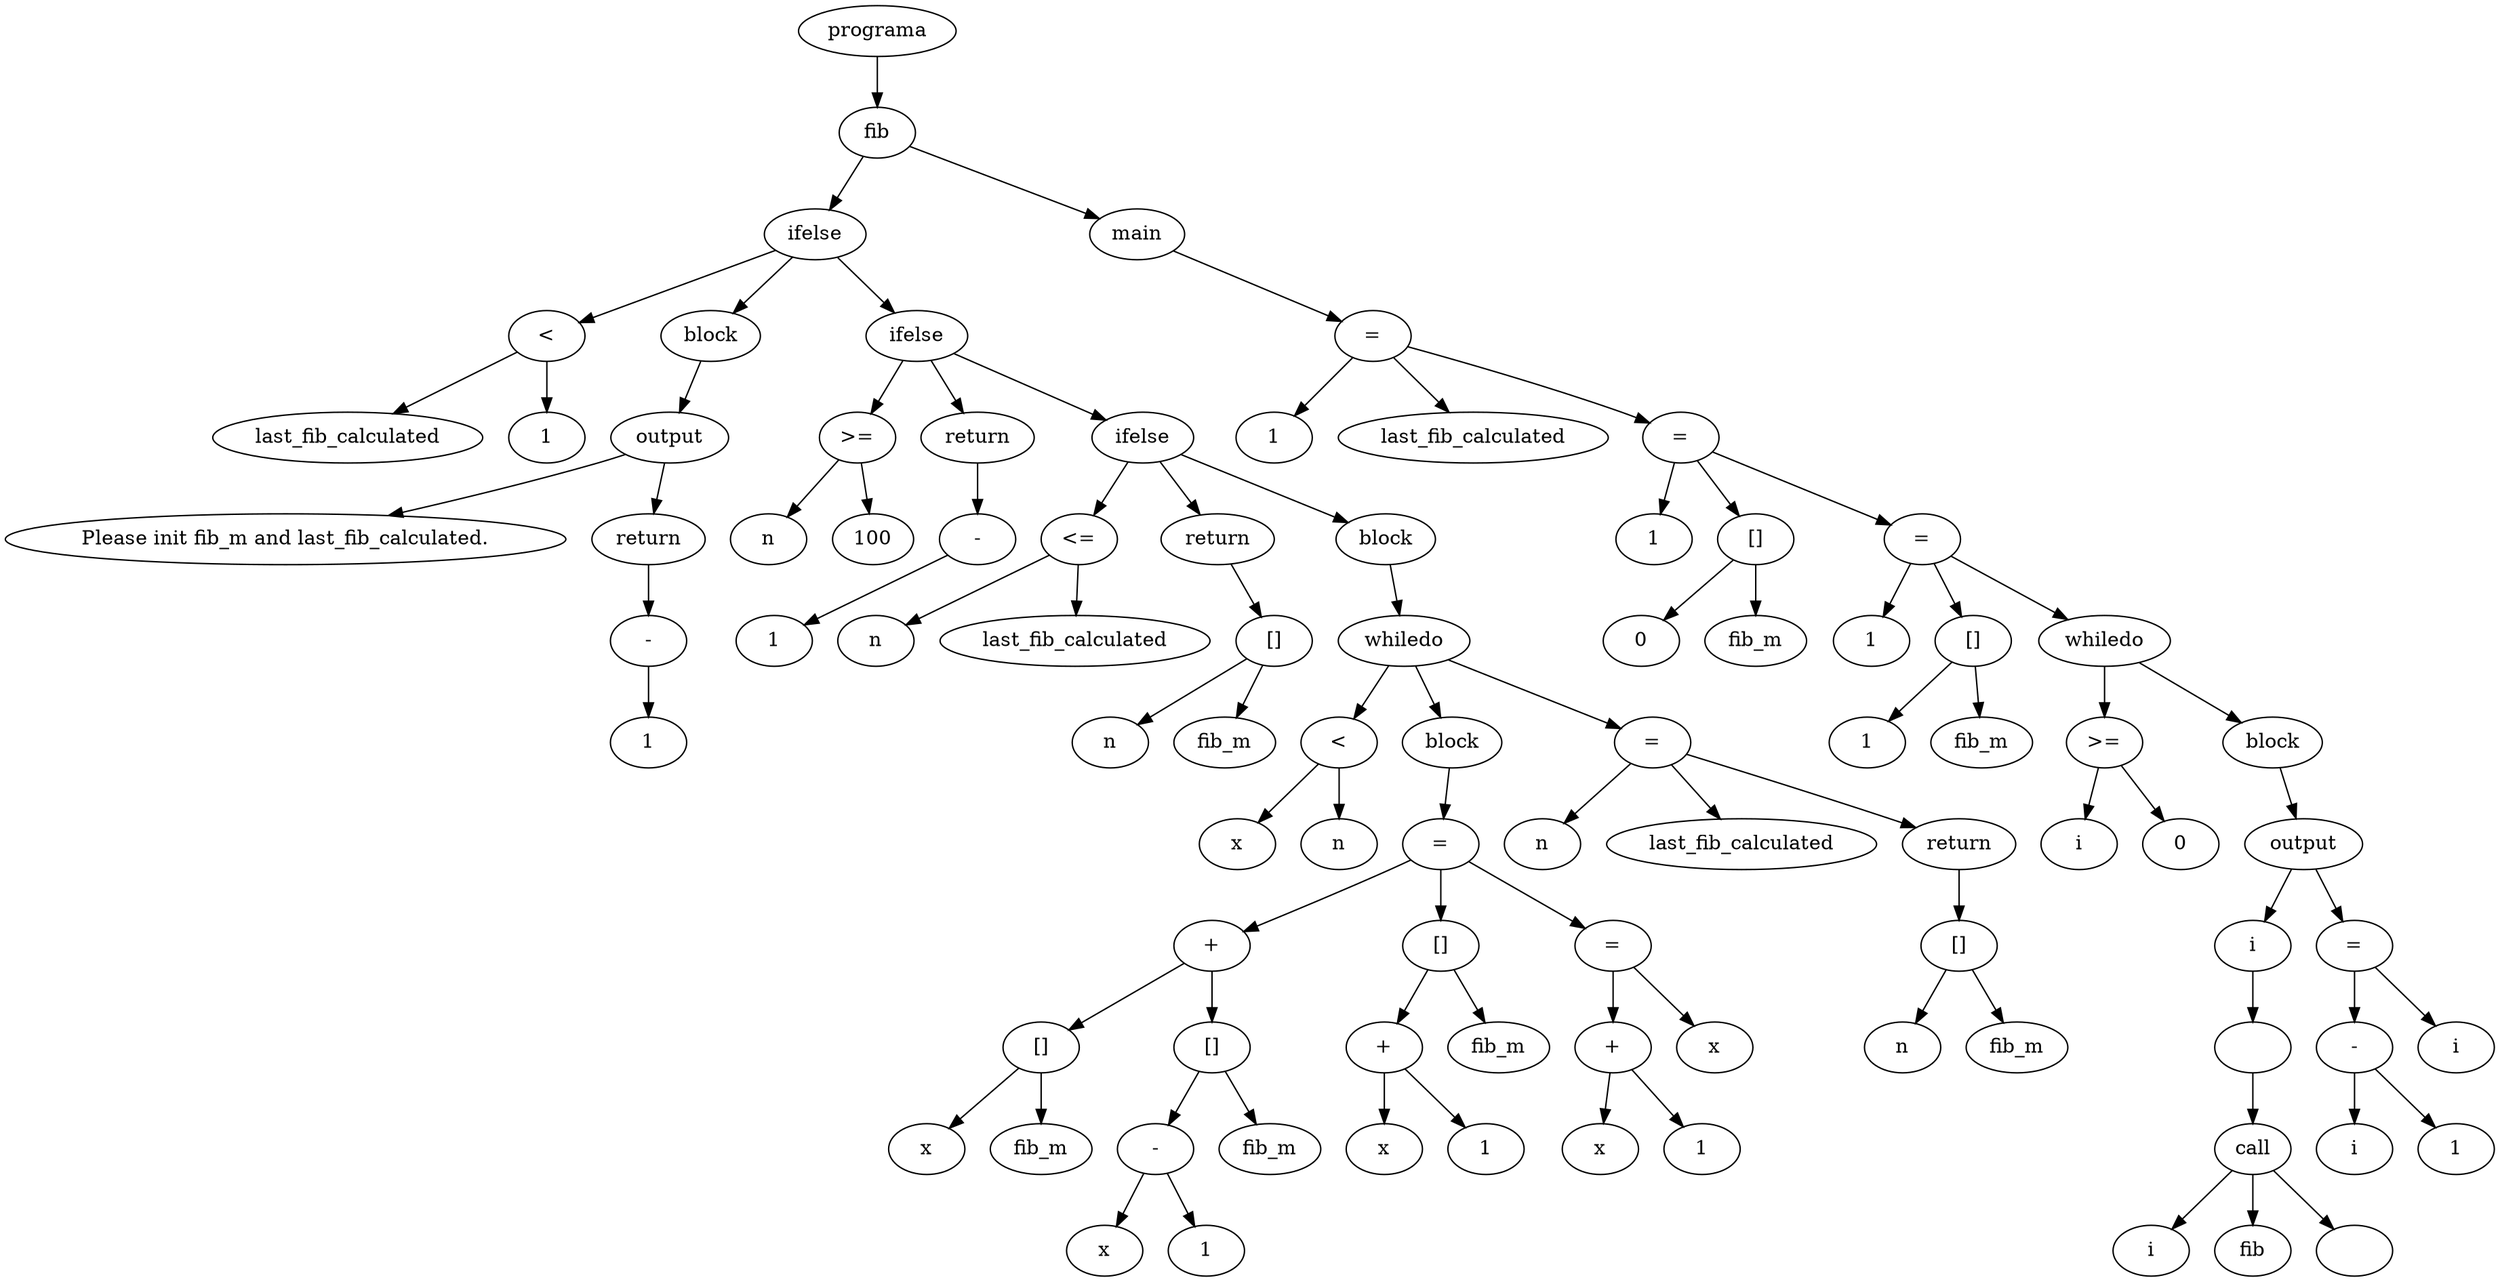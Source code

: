 digraph G {
node_0x1f836d0 [label="last_fib_calculated"]
node_0x1f83760 [label="1"]
node_0x1f837b0 [label="<"]
node_0x1f837b0 -> node_0x1f836d0
node_0x1f837b0 -> node_0x1f83760
node_0x1f99b60 [label="Please init fib_m and last_fib_calculated.\n"]
node_0x1f99bb0 [label="output"]
node_0x1f99bb0 -> node_0x1f99b60
node_0x1f99c00 [label="1"]
node_0x1f99c50 [label="-"]
node_0x1f99c50 -> node_0x1f99c00
node_0x1f99ca0 [label="return"]
node_0x1f99ca0 -> node_0x1f99c50
node_0x1f99bb0 -> node_0x1f99ca0
node_0x1f99cf0 [label="block"]
node_0x1f99cf0 -> node_0x1f99bb0
node_0x1f99d40 [label="ifelse"]
node_0x1f99d40 -> node_0x1f837b0
node_0x1f99d40 -> node_0x1f99cf0
node_0x1f99d90 [label="n"]
node_0x1f99de0 [label="100"]
node_0x1f99e30 [label=">="]
node_0x1f99e30 -> node_0x1f99d90
node_0x1f99e30 -> node_0x1f99de0
node_0x1f99e80 [label="1"]
node_0x1f99ed0 [label="-"]
node_0x1f99ed0 -> node_0x1f99e80
node_0x1f99f20 [label="return"]
node_0x1f99f20 -> node_0x1f99ed0
node_0x1f99f70 [label="ifelse"]
node_0x1f99f70 -> node_0x1f99e30
node_0x1f99f70 -> node_0x1f99f20
node_0x1f99d40 -> node_0x1f99f70
node_0x1f99fc0 [label="n"]
node_0x1f9a010 [label="last_fib_calculated"]
node_0x1f9a060 [label="<="]
node_0x1f9a060 -> node_0x1f99fc0
node_0x1f9a060 -> node_0x1f9a010
node_0x1f9a0b0 [label="n"]
node_0x1f9a100 [label="fib_m"]
node_0x1f9a150 [label="[]"]
node_0x1f9a150 -> node_0x1f9a100
node_0x1f9a150 -> node_0x1f9a0b0
node_0x1f9a1a0 [label="return"]
node_0x1f9a1a0 -> node_0x1f9a150
node_0x1f9aa60 [label="x"]
node_0x1f9aab0 [label="n"]
node_0x1f9ab00 [label="<"]
node_0x1f9ab00 -> node_0x1f9aa60
node_0x1f9ab00 -> node_0x1f9aab0
node_0x1f9ab50 [label="x"]
node_0x1f9aba0 [label="1"]
node_0x1f9abf0 [label="+"]
node_0x1f9abf0 -> node_0x1f9ab50
node_0x1f9abf0 -> node_0x1f9aba0
node_0x1f9ac40 [label="x"]
node_0x1f9ac90 [label="fib_m"]
node_0x1f9ace0 [label="[]"]
node_0x1f9ace0 -> node_0x1f9ac90
node_0x1f9ace0 -> node_0x1f9ac40
node_0x1f9ad30 [label="x"]
node_0x1f9ad80 [label="1"]
node_0x1f9add0 [label="-"]
node_0x1f9add0 -> node_0x1f9ad30
node_0x1f9add0 -> node_0x1f9ad80
node_0x1f9ae20 [label="fib_m"]
node_0x1f9ae70 [label="[]"]
node_0x1f9ae70 -> node_0x1f9ae20
node_0x1f9ae70 -> node_0x1f9add0
node_0x1f9aec0 [label="+"]
node_0x1f9aec0 -> node_0x1f9ace0
node_0x1f9aec0 -> node_0x1f9ae70
node_0x1f9af10 [label="fib_m"]
node_0x1f9af60 [label="[]"]
node_0x1f9af60 -> node_0x1f9af10
node_0x1f9af60 -> node_0x1f9abf0
node_0x1f9afb0 [label="="]
node_0x1f9afb0 -> node_0x1f9af60
node_0x1f9afb0 -> node_0x1f9aec0
node_0x1f9b000 [label="x"]
node_0x1f9b050 [label="1"]
node_0x1f9b0a0 [label="+"]
node_0x1f9b0a0 -> node_0x1f9b000
node_0x1f9b0a0 -> node_0x1f9b050
node_0x1f9b0f0 [label="x"]
node_0x1f9b140 [label="="]
node_0x1f9b140 -> node_0x1f9b0f0
node_0x1f9b140 -> node_0x1f9b0a0
node_0x1f9afb0 -> node_0x1f9b140
node_0x1f9b190 [label="block"]
node_0x1f9b190 -> node_0x1f9afb0
node_0x1f9b1e0 [label="whiledo"]
node_0x1f9b1e0 -> node_0x1f9ab00
node_0x1f9b1e0 -> node_0x1f9b190
node_0x1f9b230 [label="n"]
node_0x1f9b280 [label="last_fib_calculated"]
node_0x1f9b2d0 [label="="]
node_0x1f9b2d0 -> node_0x1f9b280
node_0x1f9b2d0 -> node_0x1f9b230
node_0x1f9b1e0 -> node_0x1f9b2d0
node_0x1f9b320 [label="n"]
node_0x1f9b370 [label="fib_m"]
node_0x1f9b3c0 [label="[]"]
node_0x1f9b3c0 -> node_0x1f9b370
node_0x1f9b3c0 -> node_0x1f9b320
node_0x1f9b410 [label="return"]
node_0x1f9b410 -> node_0x1f9b3c0
node_0x1f9b2d0 -> node_0x1f9b410
node_0x1f9b460 [label="block"]
node_0x1f9b460 -> node_0x1f9b1e0
node_0x1f9b4b0 [label="ifelse"]
node_0x1f9b4b0 -> node_0x1f9a060
node_0x1f9b4b0 -> node_0x1f9a1a0
node_0x1f9b4b0 -> node_0x1f9b460
node_0x1f99f70 -> node_0x1f9b4b0
node_0x1f9b500 [label="fib"]
node_0x1f9b500 -> node_0x1f99d40
node_0x1f9d5f0 [label="1"]
node_0x1f9d640 [label="last_fib_calculated"]
node_0x1f9d690 [label="="]
node_0x1f9d690 -> node_0x1f9d640
node_0x1f9d690 -> node_0x1f9d5f0
node_0x1f9df30 [label="0"]
node_0x1f9df80 [label="1"]
node_0x1f9dfd0 [label="fib_m"]
node_0x1f9e020 [label="[]"]
node_0x1f9e020 -> node_0x1f9dfd0
node_0x1f9e020 -> node_0x1f9df30
node_0x1f9e070 [label="="]
node_0x1f9e070 -> node_0x1f9e020
node_0x1f9e070 -> node_0x1f9df80
node_0x1f9d690 -> node_0x1f9e070
node_0x1f9e0c0 [label="1"]
node_0x1f9e110 [label="1"]
node_0x1f9e160 [label="fib_m"]
node_0x1f9e1b0 [label="[]"]
node_0x1f9e1b0 -> node_0x1f9e160
node_0x1f9e1b0 -> node_0x1f9e0c0
node_0x1f9e200 [label="="]
node_0x1f9e200 -> node_0x1f9e1b0
node_0x1f9e200 -> node_0x1f9e110
node_0x1f9e070 -> node_0x1f9e200
node_0x1f9fb20 [label="i"]
node_0x1f9fb70 [label="0"]
node_0x1f9fbc0 [label=">="]
node_0x1f9fbc0 -> node_0x1f9fb20
node_0x1f9fbc0 -> node_0x1f9fb70
node_0x1f9fc10 [label="i"]
node_0x1fa04d0 [label=" "]
node_0x1f9fc10 -> node_0x1fa04d0
node_0x1fa0520 [label="i"]
node_0x1fa0570 [label="fib"]
node_0x1fa05c0 [label="call"]
node_0x1fa05c0 -> node_0x1fa0570
node_0x1fa05c0 -> node_0x1fa0520
node_0x1fa04d0 -> node_0x1fa05c0
node_0x1fa1690 [label="\n"]
node_0x1fa05c0 -> node_0x1fa1690
node_0x1fa16e0 [label="output"]
node_0x1fa16e0 -> node_0x1f9fc10
node_0x1fa1730 [label="i"]
node_0x1fa1780 [label="1"]
node_0x1fa17d0 [label="-"]
node_0x1fa17d0 -> node_0x1fa1730
node_0x1fa17d0 -> node_0x1fa1780
node_0x1fa1820 [label="i"]
node_0x1fa1870 [label="="]
node_0x1fa1870 -> node_0x1fa1820
node_0x1fa1870 -> node_0x1fa17d0
node_0x1fa16e0 -> node_0x1fa1870
node_0x1fa18c0 [label="block"]
node_0x1fa18c0 -> node_0x1fa16e0
node_0x1fa1910 [label="whiledo"]
node_0x1fa1910 -> node_0x1f9fbc0
node_0x1fa1910 -> node_0x1fa18c0
node_0x1f9e200 -> node_0x1fa1910
node_0x1fa1960 [label="main"]
node_0x1fa1960 -> node_0x1f9d690
node_0x1f9b500 -> node_0x1fa1960
node_0x1fa19b0 [label="programa"]
node_0x1fa19b0 -> node_0x1f9b500
}
